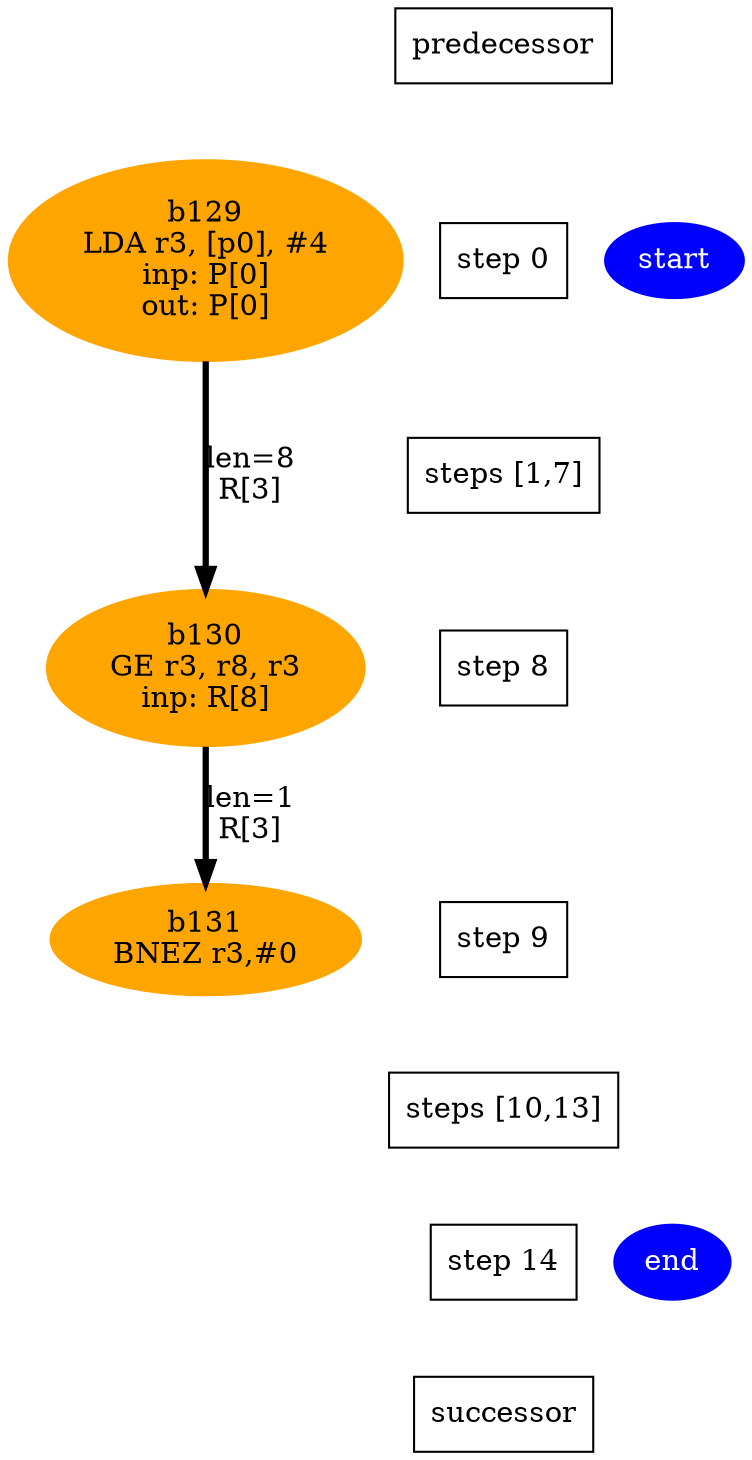 digraph N {
 b129[color=orange,fontcolor=black,style=filled,label="b129\nLDA r3, [p0], #4\ninp: P[0]\nout: P[0]"];  {rank=same; S0;  b129;}
 b130[color=orange,fontcolor=black,style=filled,label="b130\nGE r3, r8, r3\ninp: R[8]"];  {rank=same; S8;  b130;}
 b131[color=orange,fontcolor=black,style=filled,label="b131\nBNEZ r3,#0"];  {rank=same; S9;  b131;}
 start [color=blue,fontcolor=white,style=filled,label="start"];  {rank=same; S0;  start;}
 end [color=blue,fontcolor=white,style=filled,label="end"];  {rank=same; S14;  end;}
   b129 -> b130 [color=black,fontcolor=black,penwidth=3,label="len=8\nR[3]",weight=1000];
   b130 -> b131 [color=black,fontcolor=black,penwidth=3,label="len=1\nR[3]",weight=1000];
  Sm1 [label="predecessor",shape=box];
  S0 [label="step 0",shape=box];
  Sm1 -> S0[style=invis,weight=9000];
  S1_S7 [label="steps [1,7]",shape=box];
  S0 -> S1_S7[style=invis,weight=9000];
  S8 [label="step 8",shape=box];
  S1_S7 -> S8[style=invis,weight=9000];
  S9 [label="step 9",shape=box];
  S8 -> S9[style=invis,weight=9000];
  S10_S13 [label="steps [10,13]",shape=box];
  S9 -> S10_S13[style=invis,weight=9000];
  S14 [label="step 14",shape=box];
  S10_S13 -> S14[style=invis,weight=9000];
  S15 [label="successor",shape=box];
  S14 -> S15[style=invis,weight=9000];
}
